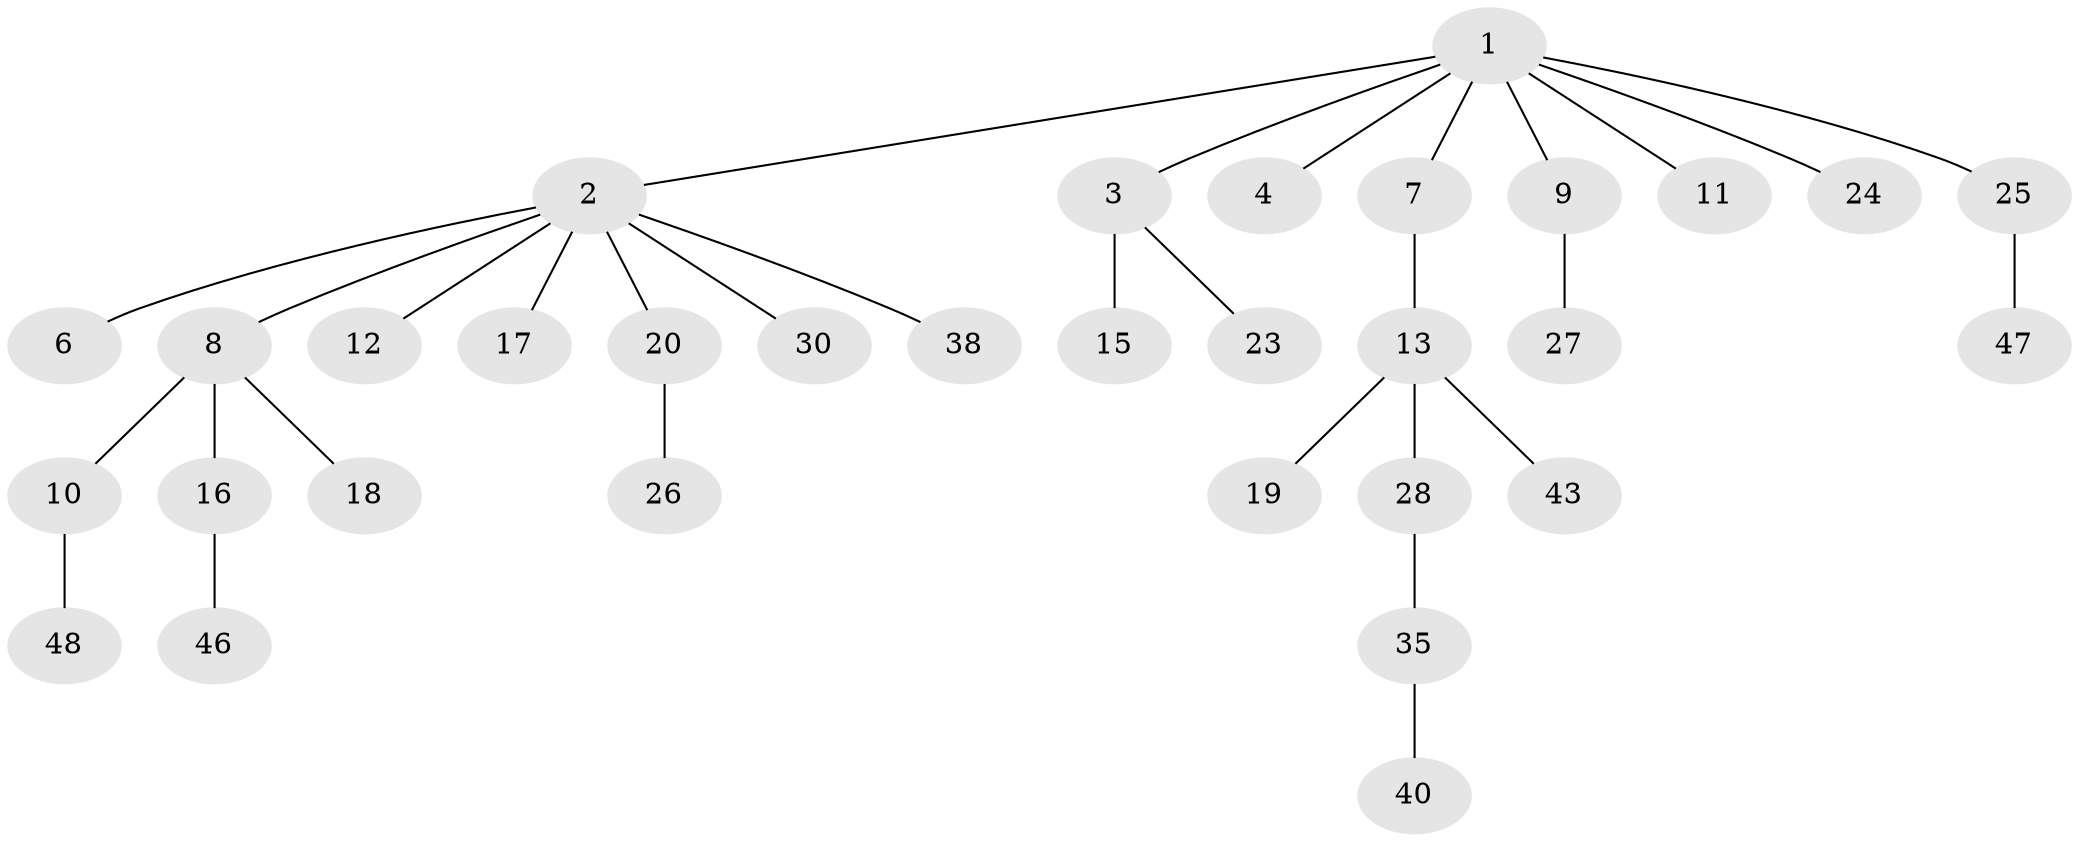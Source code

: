 // Generated by graph-tools (version 1.1) at 2025/52/02/27/25 19:52:13]
// undirected, 32 vertices, 31 edges
graph export_dot {
graph [start="1"]
  node [color=gray90,style=filled];
  1 [super="+5"];
  2 [super="+14"];
  3 [super="+50"];
  4;
  6 [super="+42"];
  7 [super="+49"];
  8 [super="+33"];
  9 [super="+22"];
  10 [super="+45"];
  11;
  12;
  13 [super="+37"];
  15 [super="+39"];
  16;
  17;
  18;
  19 [super="+21"];
  20 [super="+32"];
  23 [super="+41"];
  24;
  25;
  26 [super="+34"];
  27 [super="+29"];
  28 [super="+31"];
  30;
  35 [super="+36"];
  38;
  40 [super="+44"];
  43;
  46;
  47;
  48;
  1 -- 2;
  1 -- 3;
  1 -- 4;
  1 -- 7;
  1 -- 9;
  1 -- 11;
  1 -- 24;
  1 -- 25;
  2 -- 6;
  2 -- 8;
  2 -- 12;
  2 -- 20;
  2 -- 30;
  2 -- 17;
  2 -- 38;
  3 -- 15;
  3 -- 23;
  7 -- 13;
  8 -- 10;
  8 -- 16;
  8 -- 18;
  9 -- 27;
  10 -- 48;
  13 -- 19;
  13 -- 28;
  13 -- 43;
  16 -- 46;
  20 -- 26;
  25 -- 47;
  28 -- 35;
  35 -- 40;
}
